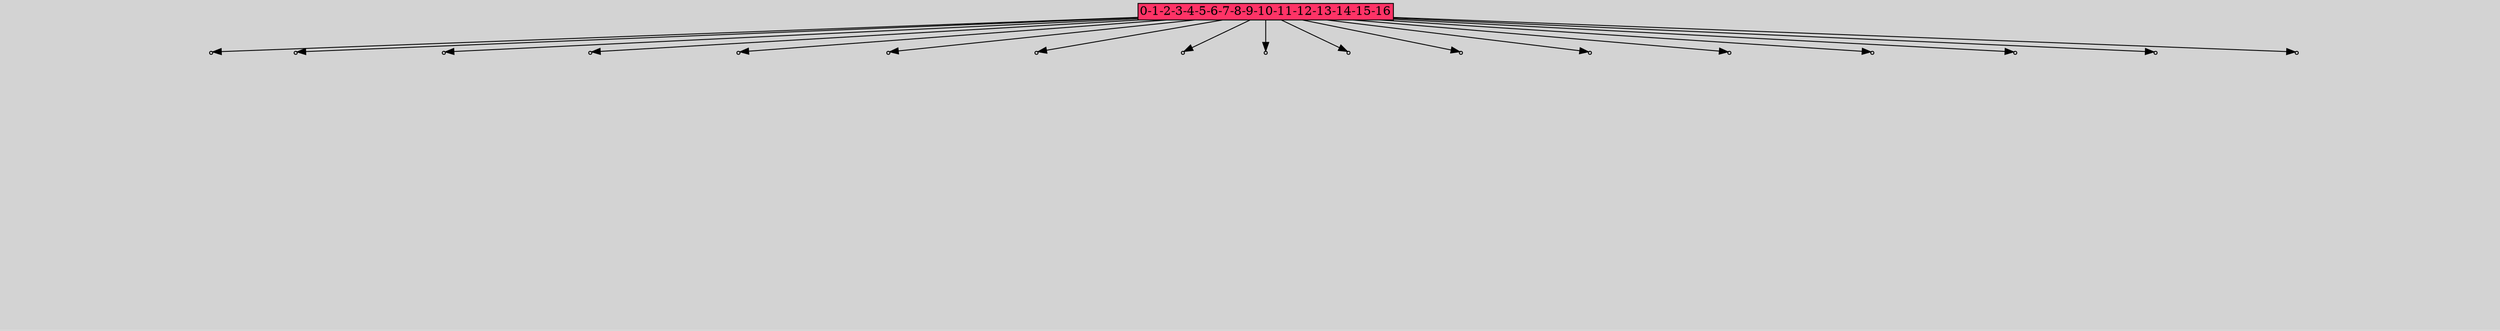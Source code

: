 // File exported with GEGELATI v1.4.0
// On the 2025-07-07 09:55:01
// With the File::TPGGraphDotExporter
digraph{
	graph[pad = "0.212, 0.055" bgcolor = lightgray]
	node[shape=circle style = filled label = ""]
		A548429 [fillcolor="#ff3366" shape=box margin=0.03 width=0 height=0 label="0-1-2-3-4-5-6-7-8-9-10-11-12-13-14-15-16"]
		P6176597 [fillcolor="#cccccc" shape=point label="1"] //
		I6176597 [shape=box style=invis label="5|5&1|187#0|120&#92;n0|7&1|125#0|13&#92;n8|1&0|47#0|257&#92;n8|0&0|169#0|350&#92;n1|2&0|104#1|352&#92;n5|6&1|156#1|163&#92;n9|5&0|50#0|156&#92;n2|7&0|358#0|309&#92;n15|7&0|343#1|18&#92;n14|5&0|351#1|130&#92;n2|4&1|222#0|357&#92;n13|5&0|68#0|63&#92;n10|4&1|195#1|22&#92;n19|3&1|280#1|329&#92;n13|5&0|164#0|285&#92;n13|3&0|325#0|59&#92;n18|1&0|139#0|64&#92;n2|0&1|170#0|1&#92;n"] //-0.060976|-0.173402|-0.903610|0.375705|-0.687004|-0.580529|-0.940960|0.589636|0.204418|-0.089048|0.274004|0.430741|0.404812|0.313698|0.644435|-0.584316|0.019759|-0.350182|-0.659465|-0.584662|0.862316|0.451720|-0.659526|-0.708847|-0.120725|0.941596|0.672825|0.662116|-2.770211|0.742937|0.319195|-0.789583|0.885043|0.297891|0.615242|0.272850|
		P6176597 -> I6176597[style=invis]
		A548429 -> P6176597
		P6176598 [fillcolor="#cccccc" shape=point label="1"] //
		I6176598 [shape=box style=invis label="4|5&1|340#1|254&#92;n6|0&1|251#0|313&#92;n12|0&0|160#0|325&#92;n"] //0.680098|-0.082541|0.588475|0.635467|1.043997|0.779925|
		P6176598 -> I6176598[style=invis]
		A548429 -> P6176598
		P6176599 [fillcolor="#cccccc" shape=point label="1"] //
		I6176599 [shape=box style=invis label="19|5&1|34#1|272&#92;n0|7&0|269#1|331&#92;n4|2&1|262#1|136&#92;n0|2&0|199#0|330&#92;n15|1&0|98#0|160&#92;n1|0&0|321#1|148&#92;n14|7&1|221#0|120&#92;n6|0&0|23#0|26&#92;n"] //0.620914|-0.776520|0.591761|-0.859836|-0.306280|-0.720567|-0.764946|0.979460|0.040533|-0.534379|0.059526|0.066800|0.742521|-0.098838|-0.066321|-0.125059|
		P6176599 -> I6176599[style=invis]
		A548429 -> P6176599
		P6176600 [fillcolor="#cccccc" shape=point label="1"] //
		I6176600 [shape=box style=invis label="8|5&1|134#0|86&#92;n2|0&1|233#0|173&#92;n"] //-0.222279|0.838297|-0.993796|0.154569|
		P6176600 -> I6176600[style=invis]
		A548429 -> P6176600
		P6176601 [fillcolor="#cccccc" shape=point label="1"] //
		I6176601 [shape=box style=invis label="18|1&1|278#0|291&#92;n17|7&0|81#0|368&#92;n17|0&0|279#1|247&#92;n"] //-0.521939|-0.371280|0.082440|-0.042405|0.483875|-0.088871|
		P6176601 -> I6176601[style=invis]
		A548429 -> P6176601
		P6176602 [fillcolor="#cccccc" shape=point label="1"] //
		I6176602 [shape=box style=invis label="12|0&1|65#1|296&#92;n8|7&0|184#0|234&#92;n13|0&1|249#0|167&#92;n0|5&0|48#1|203&#92;n13|1&0|117#0|293&#92;n8|2&0|321#0|285&#92;n15|0&1|308#0|322&#92;n4|7&0|240#1|265&#92;n2|6&0|346#0|319&#92;n19|3&0|214#1|90&#92;n13|1&1|161#0|19&#92;n12|3&0|178#0|353&#92;n12|0&1|137#0|315&#92;n"] //0.306525|-0.357647|-0.072049|-0.547513|-0.205898|-0.394319|-0.312789|-0.754467|-0.176952|-0.384760|-0.083562|0.635487|-0.484375|0.684817|-0.649988|0.086716|0.691915|-0.574596|-0.216751|0.372716|-0.966971|0.735431|-0.095493|-0.599362|-0.433490|-0.474408|
		P6176602 -> I6176602[style=invis]
		A548429 -> P6176602
		P6176603 [fillcolor="#cccccc" shape=point label="1"] //
		I6176603 [shape=box style=invis label="13|1&1|144#1|235&#92;n16|3&1|136#0|176&#92;n13|6&0|241#0|323&#92;n15|6&0|86#0|341&#92;n7|0&0|198#1|231&#92;n"] //-0.028415|0.050317|1.307601|0.846529|-0.758040|0.272537|0.263161|-0.293639|-0.946460|-0.572196|
		P6176603 -> I6176603[style=invis]
		A548429 -> P6176603
		P6176604 [fillcolor="#cccccc" shape=point label="1"] //
		I6176604 [shape=box style=invis label="12|7&1|99#1|90&#92;n3|1&0|103#1|57&#92;n7|0&0|25#0|80&#92;n2|0&1|163#0|136&#92;n9|0&0|296#0|50&#92;n"] //-0.706922|-0.393537|0.659158|0.050608|0.893542|-0.783997|-0.564842|-0.484096|0.297793|-0.327322|
		P6176604 -> I6176604[style=invis]
		A548429 -> P6176604
		P6176605 [fillcolor="#cccccc" shape=point label="1"] //
		I6176605 [shape=box style=invis label="15|1&1|70#1|289&#92;n11|6&1|308#0|33&#92;n7|3&0|78#1|307&#92;n7|5&1|187#0|100&#92;n2|7&0|149#0|315&#92;n0|3&1|148#0|111&#92;n12|4&1|149#0|259&#92;n10|7&0|36#1|284&#92;n17|0&0|151#0|195&#92;n"] //0.063686|0.990272|-0.072152|-0.801897|-0.296340|-0.746497|0.289617|-0.872728|-0.138644|0.112746|-0.978298|0.561212|-2.198231|-0.618877|0.398294|-0.586069|0.572506|-0.433949|
		P6176605 -> I6176605[style=invis]
		A548429 -> P6176605
		P6176606 [fillcolor="#cccccc" shape=point label="1"] //
		I6176606 [shape=box style=invis label="17|4&1|213#1|26&#92;n7|4&0|276#1|210&#92;n4|6&1|214#0|156&#92;n11|6&0|86#1|353&#92;n12|0&0|62#0|110&#92;n"] //-0.711176|0.657952|-0.519373|-0.750707|0.478206|0.972480|-0.418558|0.218168|-0.375648|-0.629563|
		P6176606 -> I6176606[style=invis]
		A548429 -> P6176606
		P6176607 [fillcolor="#cccccc" shape=point label="1"] //
		I6176607 [shape=box style=invis label="0|1&1|145#1|104&#92;n12|2&0|257#1|32&#92;n2|2&1|178#0|90&#92;n4|0&1|16#0|90&#92;n9|0&0|88#0|290&#92;n"] //0.721175|-0.534302|0.836607|0.667950|-0.784227|-0.506481|-0.988503|0.662665|0.988894|0.611130|
		P6176607 -> I6176607[style=invis]
		A548429 -> P6176607
		P6176608 [fillcolor="#cccccc" shape=point label="1"] //
		I6176608 [shape=box style=invis label="10|4&1|192#1|128&#92;n2|0&1|204#1|21&#92;n1|0&0|224#0|92&#92;n"] //-0.796002|-0.566239|0.233442|-0.765405|0.868847|-0.997435|
		P6176608 -> I6176608[style=invis]
		A548429 -> P6176608
		P6176609 [fillcolor="#cccccc" shape=point label="1"] //
		I6176609 [shape=box style=invis label="10|6&1|338#1|14&#92;n8|5&0|14#0|76&#92;n2|1&1|21#1|123&#92;n14|4&1|240#0|129&#92;n4|3&1|260#1|326&#92;n3|7&1|147#0|84&#92;n14|1&1|161#0|285&#92;n1|6&0|345#1|0&#92;n1|6&0|163#0|366&#92;n14|6&0|222#0|247&#92;n12|6&1|366#0|326&#92;n4|4&0|30#1|137&#92;n1|1&1|126#0|20&#92;n15|7&0|369#0|298&#92;n1|0&0|287#1|289&#92;n"] //-0.652694|-0.107344|0.272354|0.737062|-0.416940|0.973373|0.377039|-0.302040|0.930203|0.710004|-0.088964|-0.580587|-0.340526|-0.117159|-0.795587|0.672913|0.052455|-0.728194|0.071188|0.592065|-0.793907|0.080703|0.815607|0.274230|-0.943666|0.696974|-0.820916|-0.345311|-0.315563|0.659206|
		P6176609 -> I6176609[style=invis]
		A548429 -> P6176609
		P6176610 [fillcolor="#cccccc" shape=point label="1"] //
		I6176610 [shape=box style=invis label="5|4&1|220#1|34&#92;n12|1&1|99#1|336&#92;n9|0&0|49#1|294&#92;n5|3&0|260#0|58&#92;n2|0&0|168#0|91&#92;n"] //0.649659|-0.572973|0.252307|1.603235|-0.955100|-0.181551|-0.601805|-0.436848|0.889126|0.923951|
		P6176610 -> I6176610[style=invis]
		A548429 -> P6176610
		P6176611 [fillcolor="#cccccc" shape=point label="1"] //
		I6176611 [shape=box style=invis label="12|0&1|257#1|88&#92;n"] //-0.675931|3.388239|
		P6176611 -> I6176611[style=invis]
		A548429 -> P6176611
		P6176612 [fillcolor="#cccccc" shape=point label="1"] //
		I6176612 [shape=box style=invis label="4|0&1|60#1|234&#92;n"] //0.095508|0.558932|
		P6176612 -> I6176612[style=invis]
		A548429 -> P6176612
		P6176613 [fillcolor="#cccccc" shape=point label="1"] //
		I6176613 [shape=box style=invis label="5|5&1|89#0|332&#92;n11|0&1|370#0|237&#92;n8|0&0|152#1|340&#92;n"] //-0.346707|-0.174659|-0.448461|0.399476|-0.476357|0.212408|
		P6176613 -> I6176613[style=invis]
		A548429 -> P6176613
}
